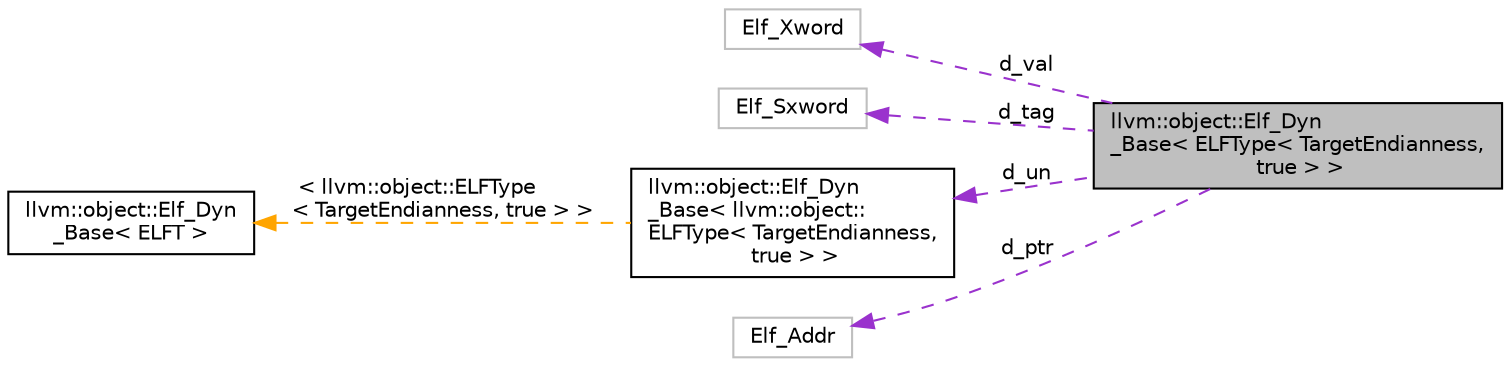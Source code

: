 digraph "llvm::object::Elf_Dyn_Base&lt; ELFType&lt; TargetEndianness, true &gt; &gt;"
{
 // LATEX_PDF_SIZE
  bgcolor="transparent";
  edge [fontname="Helvetica",fontsize="10",labelfontname="Helvetica",labelfontsize="10"];
  node [fontname="Helvetica",fontsize="10",shape=record];
  rankdir="LR";
  Node1 [label="llvm::object::Elf_Dyn\l_Base\< ELFType\< TargetEndianness,\l true \> \>",height=0.2,width=0.4,color="black", fillcolor="grey75", style="filled", fontcolor="black",tooltip=" "];
  Node2 -> Node1 [dir="back",color="darkorchid3",fontsize="10",style="dashed",label=" d_val" ,fontname="Helvetica"];
  Node2 [label="Elf_Xword",height=0.2,width=0.4,color="grey75",tooltip=" "];
  Node3 -> Node1 [dir="back",color="darkorchid3",fontsize="10",style="dashed",label=" d_tag" ,fontname="Helvetica"];
  Node3 [label="Elf_Sxword",height=0.2,width=0.4,color="grey75",tooltip=" "];
  Node4 -> Node1 [dir="back",color="darkorchid3",fontsize="10",style="dashed",label=" d_un" ,fontname="Helvetica"];
  Node4 [label="llvm::object::Elf_Dyn\l_Base\< llvm::object::\lELFType\< TargetEndianness,\l true \> \>",height=0.2,width=0.4,color="black",URL="$structllvm_1_1object_1_1Elf__Dyn__Base.html",tooltip=" "];
  Node5 -> Node4 [dir="back",color="orange",fontsize="10",style="dashed",label=" \< llvm::object::ELFType\l\< TargetEndianness, true \> \>" ,fontname="Helvetica"];
  Node5 [label="llvm::object::Elf_Dyn\l_Base\< ELFT \>",height=0.2,width=0.4,color="black",URL="$structllvm_1_1object_1_1Elf__Dyn__Base.html",tooltip="Elf_Dyn_Base: This structure matches the form of entries in the dynamic table section (...."];
  Node6 -> Node1 [dir="back",color="darkorchid3",fontsize="10",style="dashed",label=" d_ptr" ,fontname="Helvetica"];
  Node6 [label="Elf_Addr",height=0.2,width=0.4,color="grey75",tooltip=" "];
}
